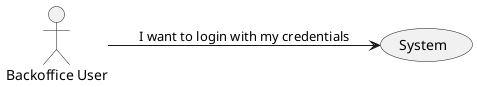 @startuml Use case diagram
left to right direction
skinparam packageStyle rectangle

actor "Backoffice User" as u

usecase "System" as UC2


u --> UC2 : "I want to login with my credentials"
@enduml
